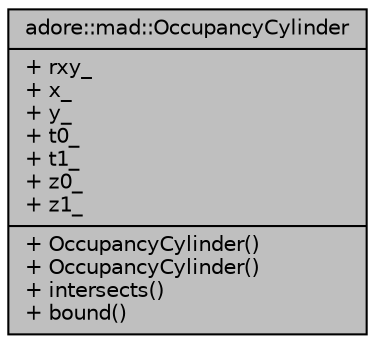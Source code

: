 digraph "adore::mad::OccupancyCylinder"
{
 // LATEX_PDF_SIZE
  edge [fontname="Helvetica",fontsize="10",labelfontname="Helvetica",labelfontsize="10"];
  node [fontname="Helvetica",fontsize="10",shape=record];
  Node1 [label="{adore::mad::OccupancyCylinder\n|+ rxy_\l+ x_\l+ y_\l+ t0_\l+ t1_\l+ z0_\l+ z1_\l|+ OccupancyCylinder()\l+ OccupancyCylinder()\l+ intersects()\l+ bound()\l}",height=0.2,width=0.4,color="black", fillcolor="grey75", style="filled", fontcolor="black",tooltip=" "];
}

